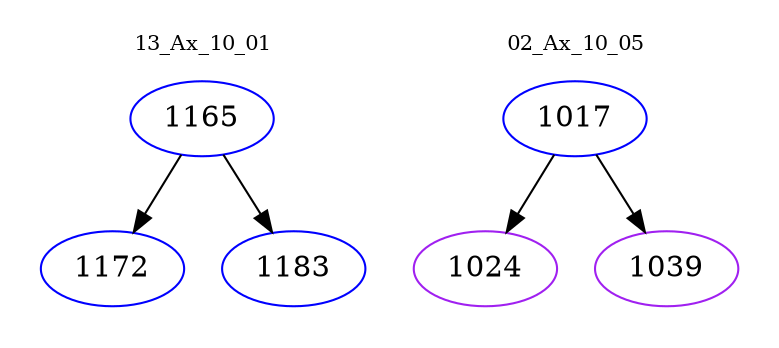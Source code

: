 digraph{
subgraph cluster_0 {
color = white
label = "13_Ax_10_01";
fontsize=10;
T0_1165 [label="1165", color="blue"]
T0_1165 -> T0_1172 [color="black"]
T0_1172 [label="1172", color="blue"]
T0_1165 -> T0_1183 [color="black"]
T0_1183 [label="1183", color="blue"]
}
subgraph cluster_1 {
color = white
label = "02_Ax_10_05";
fontsize=10;
T1_1017 [label="1017", color="blue"]
T1_1017 -> T1_1024 [color="black"]
T1_1024 [label="1024", color="purple"]
T1_1017 -> T1_1039 [color="black"]
T1_1039 [label="1039", color="purple"]
}
}
